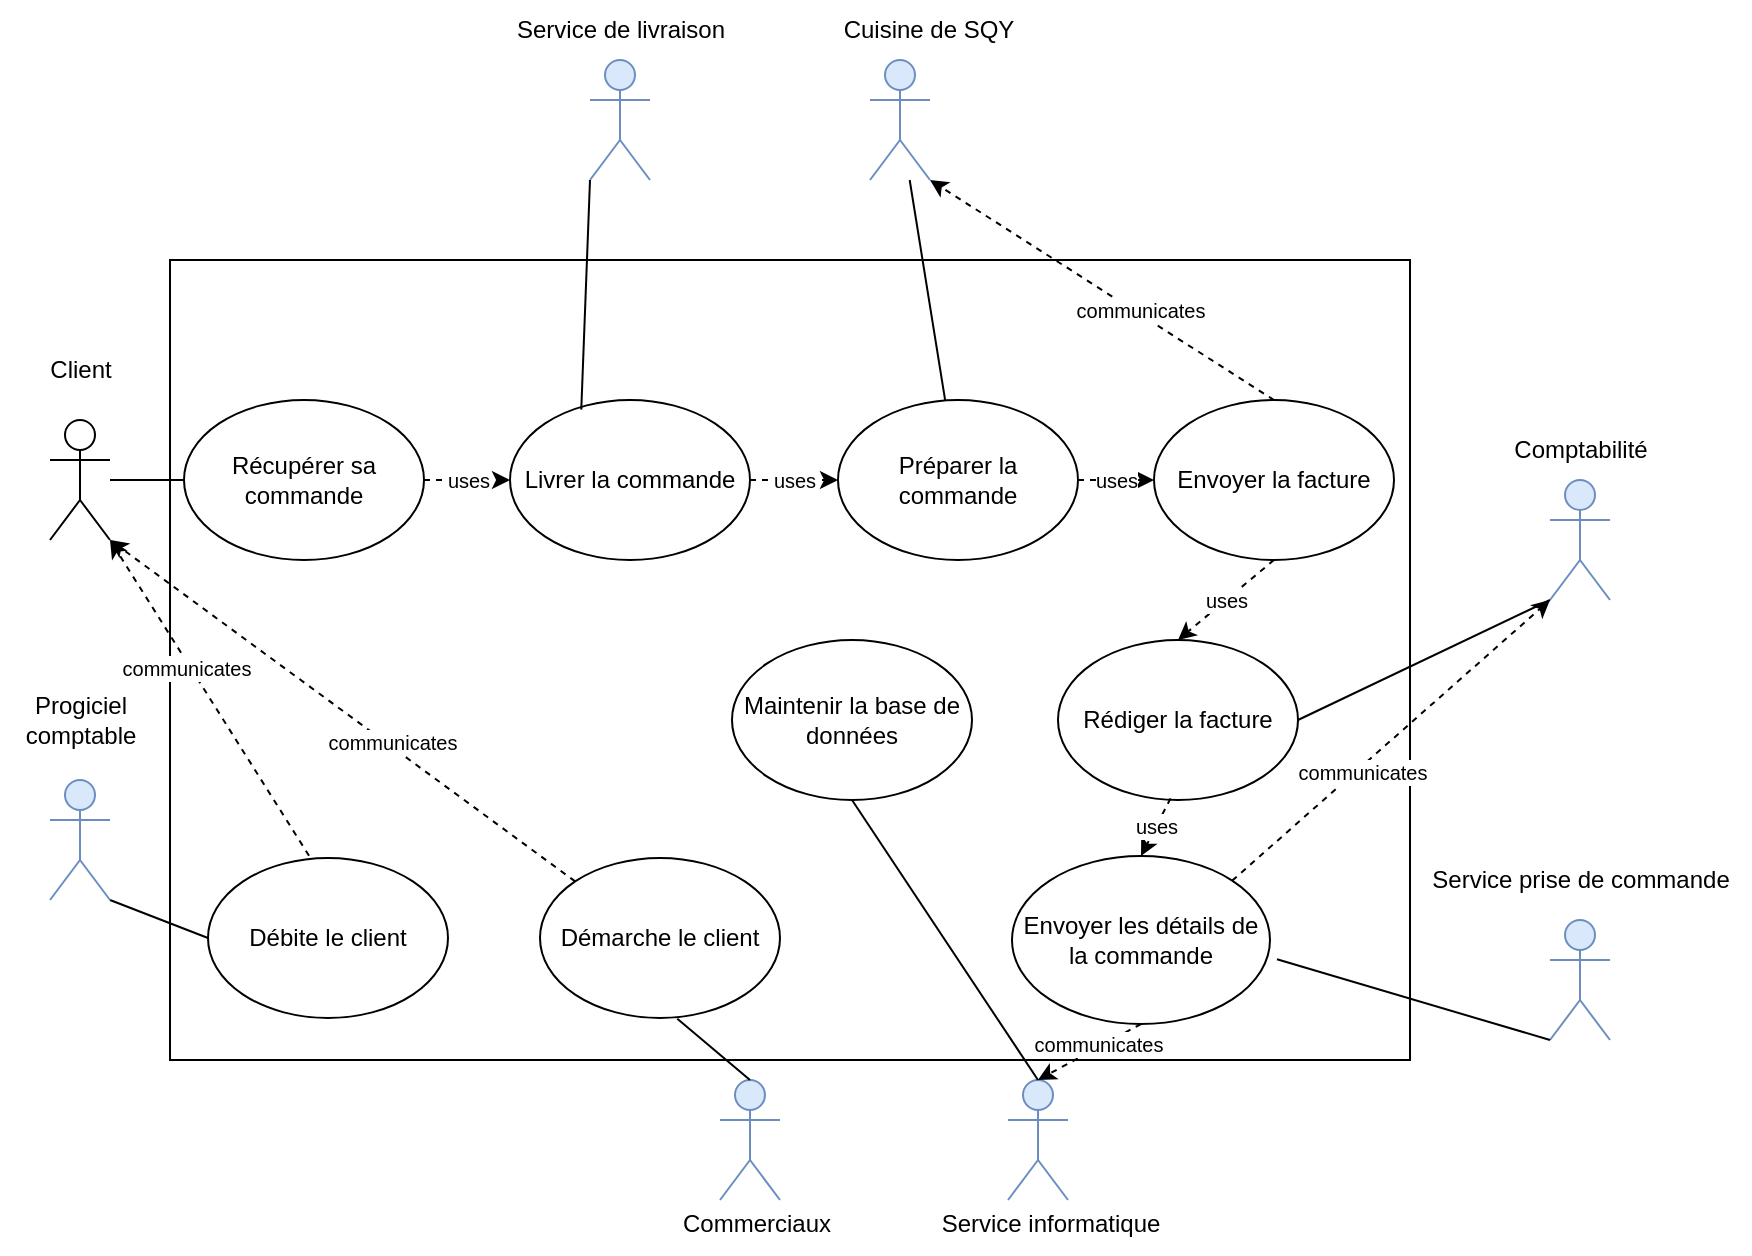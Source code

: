 <mxfile version="21.1.1" type="github">
  <diagram name="Page-1" id="GUmuV8_d1roc_fKv_fhv">
    <mxGraphModel dx="1187" dy="638" grid="0" gridSize="11" guides="1" tooltips="1" connect="1" arrows="1" fold="1" page="1" pageScale="1" pageWidth="1169" pageHeight="1654" math="0" shadow="0">
      <root>
        <mxCell id="0" />
        <mxCell id="1" parent="0" />
        <mxCell id="YfCknLSfjdIPLu3pgu05-3" value="" style="rounded=0;whiteSpace=wrap;html=1;" parent="1" vertex="1">
          <mxGeometry x="210" y="160" width="620" height="400" as="geometry" />
        </mxCell>
        <mxCell id="YfCknLSfjdIPLu3pgu05-1" value="" style="shape=umlActor;verticalLabelPosition=bottom;verticalAlign=top;html=1;outlineConnect=0;" parent="1" vertex="1">
          <mxGeometry x="150" y="240" width="30" height="60" as="geometry" />
        </mxCell>
        <mxCell id="YfCknLSfjdIPLu3pgu05-12" style="edgeStyle=orthogonalEdgeStyle;orthogonalLoop=1;jettySize=auto;html=1;strokeColor=none;rounded=1;" parent="1" source="YfCknLSfjdIPLu3pgu05-5" target="YfCknLSfjdIPLu3pgu05-7" edge="1">
          <mxGeometry relative="1" as="geometry" />
        </mxCell>
        <mxCell id="po1A5LSNfM-hK7pwLFZ9-29" value="&lt;font style=&quot;font-size: 10px;&quot;&gt;uses&lt;/font&gt;" style="edgeStyle=orthogonalEdgeStyle;rounded=0;orthogonalLoop=1;jettySize=auto;html=1;exitX=1;exitY=0.5;exitDx=0;exitDy=0;entryX=0;entryY=0.5;entryDx=0;entryDy=0;dashed=1;" edge="1" parent="1" source="YfCknLSfjdIPLu3pgu05-5" target="YfCknLSfjdIPLu3pgu05-20">
          <mxGeometry relative="1" as="geometry" />
        </mxCell>
        <mxCell id="YfCknLSfjdIPLu3pgu05-5" value="Récupérer sa commande" style="ellipse;whiteSpace=wrap;html=1;" parent="1" vertex="1">
          <mxGeometry x="217" y="230" width="120" height="80" as="geometry" />
        </mxCell>
        <mxCell id="YfCknLSfjdIPLu3pgu05-11" style="edgeStyle=orthogonalEdgeStyle;rounded=0;orthogonalLoop=1;jettySize=auto;html=1;strokeColor=none;" parent="1" source="YfCknLSfjdIPLu3pgu05-7" target="YfCknLSfjdIPLu3pgu05-5" edge="1">
          <mxGeometry relative="1" as="geometry" />
        </mxCell>
        <mxCell id="YfCknLSfjdIPLu3pgu05-7" value="" style="shape=umlActor;verticalLabelPosition=bottom;verticalAlign=top;html=1;outlineConnect=0;fillColor=#dae8fc;strokeColor=#6c8ebf;" parent="1" vertex="1">
          <mxGeometry x="420" y="60" width="30" height="60" as="geometry" />
        </mxCell>
        <mxCell id="YfCknLSfjdIPLu3pgu05-19" value="" style="endArrow=none;html=1;rounded=0;entryX=0;entryY=0.5;entryDx=0;entryDy=0;" parent="1" source="YfCknLSfjdIPLu3pgu05-1" target="YfCknLSfjdIPLu3pgu05-5" edge="1">
          <mxGeometry width="50" height="50" relative="1" as="geometry">
            <mxPoint x="500" y="340" as="sourcePoint" />
            <mxPoint x="550" y="290" as="targetPoint" />
          </mxGeometry>
        </mxCell>
        <mxCell id="po1A5LSNfM-hK7pwLFZ9-5" value="&lt;font style=&quot;font-size: 10px;&quot;&gt;uses&lt;/font&gt;" style="edgeStyle=orthogonalEdgeStyle;rounded=0;orthogonalLoop=1;jettySize=auto;html=1;exitX=1;exitY=0.5;exitDx=0;exitDy=0;dashed=1;" edge="1" parent="1" source="YfCknLSfjdIPLu3pgu05-20" target="YfCknLSfjdIPLu3pgu05-31">
          <mxGeometry relative="1" as="geometry" />
        </mxCell>
        <mxCell id="YfCknLSfjdIPLu3pgu05-20" value="Livrer la commande" style="ellipse;whiteSpace=wrap;html=1;" parent="1" vertex="1">
          <mxGeometry x="380" y="230" width="120" height="80" as="geometry" />
        </mxCell>
        <mxCell id="YfCknLSfjdIPLu3pgu05-29" value="" style="shape=umlActor;verticalLabelPosition=bottom;verticalAlign=top;html=1;outlineConnect=0;fillColor=#dae8fc;strokeColor=#6c8ebf;" parent="1" vertex="1">
          <mxGeometry x="560" y="60" width="30" height="60" as="geometry" />
        </mxCell>
        <mxCell id="YfCknLSfjdIPLu3pgu05-36" value="&lt;blockquote style=&quot;margin: 0 0 0 40px; border: none; padding: 0px;&quot;&gt;&lt;div style=&quot;&quot;&gt;&lt;br&gt;&lt;/div&gt;&lt;/blockquote&gt;" style="shape=umlActor;verticalLabelPosition=bottom;verticalAlign=top;html=1;outlineConnect=0;fillColor=#dae8fc;strokeColor=#6c8ebf;align=center;" parent="1" vertex="1">
          <mxGeometry x="900" y="270" width="30" height="60" as="geometry" />
        </mxCell>
        <mxCell id="YfCknLSfjdIPLu3pgu05-38" value="" style="endArrow=none;html=1;rounded=0;entryX=0.297;entryY=0.06;entryDx=0;entryDy=0;entryPerimeter=0;textOpacity=50;exitX=0;exitY=1;exitDx=0;exitDy=0;exitPerimeter=0;" parent="1" source="YfCknLSfjdIPLu3pgu05-7" target="YfCknLSfjdIPLu3pgu05-20" edge="1">
          <mxGeometry width="50" height="50" relative="1" as="geometry">
            <mxPoint x="500" y="400" as="sourcePoint" />
            <mxPoint x="500" y="240" as="targetPoint" />
          </mxGeometry>
        </mxCell>
        <mxCell id="YfCknLSfjdIPLu3pgu05-39" value="" style="endArrow=none;html=1;rounded=0;textOpacity=50;" parent="1" source="YfCknLSfjdIPLu3pgu05-29" target="YfCknLSfjdIPLu3pgu05-31" edge="1">
          <mxGeometry width="50" height="50" relative="1" as="geometry">
            <mxPoint x="650" y="120" as="sourcePoint" />
            <mxPoint x="716" y="235" as="targetPoint" />
          </mxGeometry>
        </mxCell>
        <mxCell id="YfCknLSfjdIPLu3pgu05-41" value="Rédiger la facture" style="ellipse;whiteSpace=wrap;html=1;" parent="1" vertex="1">
          <mxGeometry x="654" y="350" width="120" height="80" as="geometry" />
        </mxCell>
        <mxCell id="YfCknLSfjdIPLu3pgu05-47" value="" style="endArrow=none;html=1;rounded=0;entryX=1;entryY=0.5;entryDx=0;entryDy=0;exitX=0;exitY=1;exitDx=0;exitDy=0;exitPerimeter=0;" parent="1" source="YfCknLSfjdIPLu3pgu05-36" target="YfCknLSfjdIPLu3pgu05-41" edge="1">
          <mxGeometry width="50" height="50" relative="1" as="geometry">
            <mxPoint x="500" y="310" as="sourcePoint" />
            <mxPoint x="550" y="260" as="targetPoint" />
          </mxGeometry>
        </mxCell>
        <mxCell id="YfCknLSfjdIPLu3pgu05-48" value="Service de livraison" style="text;html=1;align=center;verticalAlign=middle;resizable=0;points=[];autosize=1;strokeColor=none;fillColor=none;" parent="1" vertex="1">
          <mxGeometry x="370" y="30" width="130" height="30" as="geometry" />
        </mxCell>
        <mxCell id="YfCknLSfjdIPLu3pgu05-49" value="Client" style="text;html=1;align=center;verticalAlign=middle;resizable=0;points=[];autosize=1;strokeColor=none;fillColor=none;" parent="1" vertex="1">
          <mxGeometry x="140" y="200" width="50" height="30" as="geometry" />
        </mxCell>
        <mxCell id="YfCknLSfjdIPLu3pgu05-50" value="Cuisine de SQY" style="text;html=1;align=center;verticalAlign=middle;resizable=0;points=[];autosize=1;strokeColor=none;fillColor=none;" parent="1" vertex="1">
          <mxGeometry x="534" y="30" width="110" height="30" as="geometry" />
        </mxCell>
        <mxCell id="YfCknLSfjdIPLu3pgu05-51" value="Comptabilité" style="text;html=1;align=center;verticalAlign=middle;resizable=0;points=[];autosize=1;strokeColor=none;fillColor=none;" parent="1" vertex="1">
          <mxGeometry x="870" y="240" width="90" height="30" as="geometry" />
        </mxCell>
        <mxCell id="YfCknLSfjdIPLu3pgu05-53" value="Progiciel&lt;br&gt;comptable" style="text;html=1;align=center;verticalAlign=middle;resizable=0;points=[];autosize=1;strokeColor=none;fillColor=none;" parent="1" vertex="1">
          <mxGeometry x="125" y="370" width="80" height="40" as="geometry" />
        </mxCell>
        <mxCell id="YfCknLSfjdIPLu3pgu05-54" value="" style="endArrow=none;html=1;rounded=0;exitX=1;exitY=1;exitDx=0;exitDy=0;exitPerimeter=0;entryX=0;entryY=0.5;entryDx=0;entryDy=0;" parent="1" source="YfCknLSfjdIPLu3pgu05-62" target="YfCknLSfjdIPLu3pgu05-55" edge="1">
          <mxGeometry width="50" height="50" relative="1" as="geometry">
            <mxPoint x="240" y="650" as="sourcePoint" />
            <mxPoint x="550" y="260" as="targetPoint" />
          </mxGeometry>
        </mxCell>
        <mxCell id="YfCknLSfjdIPLu3pgu05-55" value="Débite le client" style="ellipse;whiteSpace=wrap;html=1;" parent="1" vertex="1">
          <mxGeometry x="229" y="459" width="120" height="80" as="geometry" />
        </mxCell>
        <mxCell id="YfCknLSfjdIPLu3pgu05-57" value="&lt;blockquote style=&quot;margin: 0 0 0 40px; border: none; padding: 0px;&quot;&gt;&lt;div style=&quot;&quot;&gt;&lt;br&gt;&lt;/div&gt;&lt;/blockquote&gt;" style="shape=umlActor;verticalLabelPosition=bottom;verticalAlign=top;html=1;outlineConnect=0;fillColor=#dae8fc;strokeColor=#6c8ebf;align=center;" parent="1" vertex="1">
          <mxGeometry x="900" y="490" width="30" height="60" as="geometry" />
        </mxCell>
        <mxCell id="YfCknLSfjdIPLu3pgu05-58" value="Envoyer les détails de la commande" style="ellipse;whiteSpace=wrap;html=1;" parent="1" vertex="1">
          <mxGeometry x="631" y="458" width="129" height="84" as="geometry" />
        </mxCell>
        <mxCell id="YfCknLSfjdIPLu3pgu05-61" value="Service prise de commande" style="text;html=1;align=center;verticalAlign=middle;resizable=0;points=[];autosize=1;strokeColor=none;fillColor=none;" parent="1" vertex="1">
          <mxGeometry x="830" y="455" width="170" height="30" as="geometry" />
        </mxCell>
        <mxCell id="YfCknLSfjdIPLu3pgu05-62" value="&lt;blockquote style=&quot;margin: 0 0 0 40px; border: none; padding: 0px;&quot;&gt;&lt;div style=&quot;&quot;&gt;&lt;br&gt;&lt;/div&gt;&lt;/blockquote&gt;" style="shape=umlActor;verticalLabelPosition=bottom;verticalAlign=top;html=1;outlineConnect=0;fillColor=#dae8fc;strokeColor=#6c8ebf;align=center;" parent="1" vertex="1">
          <mxGeometry x="150" y="420" width="30" height="60" as="geometry" />
        </mxCell>
        <mxCell id="YfCknLSfjdIPLu3pgu05-65" value="" style="endArrow=none;html=1;rounded=0;entryX=1.027;entryY=0.615;entryDx=0;entryDy=0;entryPerimeter=0;exitX=0;exitY=1;exitDx=0;exitDy=0;exitPerimeter=0;" parent="1" source="YfCknLSfjdIPLu3pgu05-57" target="YfCknLSfjdIPLu3pgu05-58" edge="1">
          <mxGeometry width="50" height="50" relative="1" as="geometry">
            <mxPoint x="500" y="430" as="sourcePoint" />
            <mxPoint x="550" y="380" as="targetPoint" />
          </mxGeometry>
        </mxCell>
        <mxCell id="YfCknLSfjdIPLu3pgu05-67" value="&lt;blockquote style=&quot;margin: 0 0 0 40px; border: none; padding: 0px;&quot;&gt;&lt;div style=&quot;&quot;&gt;&lt;br&gt;&lt;/div&gt;&lt;/blockquote&gt;" style="shape=umlActor;verticalLabelPosition=bottom;verticalAlign=top;html=1;outlineConnect=0;fillColor=#dae8fc;strokeColor=#6c8ebf;align=center;" parent="1" vertex="1">
          <mxGeometry x="629" y="570" width="30" height="60" as="geometry" />
        </mxCell>
        <mxCell id="YfCknLSfjdIPLu3pgu05-68" value="Service informatique&lt;br&gt;" style="text;html=1;align=center;verticalAlign=middle;resizable=0;points=[];autosize=1;strokeColor=none;fillColor=none;" parent="1" vertex="1">
          <mxGeometry x="585" y="627" width="130" height="30" as="geometry" />
        </mxCell>
        <mxCell id="YfCknLSfjdIPLu3pgu05-71" value="&lt;blockquote style=&quot;margin: 0 0 0 40px; border: none; padding: 0px;&quot;&gt;&lt;div style=&quot;&quot;&gt;&lt;br&gt;&lt;/div&gt;&lt;/blockquote&gt;" style="shape=umlActor;verticalLabelPosition=bottom;verticalAlign=top;html=1;outlineConnect=0;fillColor=#dae8fc;strokeColor=#6c8ebf;align=center;" parent="1" vertex="1">
          <mxGeometry x="485" y="570" width="30" height="60" as="geometry" />
        </mxCell>
        <mxCell id="YfCknLSfjdIPLu3pgu05-72" value="Commerciaux" style="text;html=1;align=center;verticalAlign=middle;resizable=0;points=[];autosize=1;strokeColor=none;fillColor=none;" parent="1" vertex="1">
          <mxGeometry x="453" y="627" width="100" height="30" as="geometry" />
        </mxCell>
        <mxCell id="YfCknLSfjdIPLu3pgu05-77" value="Démarche le client" style="ellipse;whiteSpace=wrap;html=1;" parent="1" vertex="1">
          <mxGeometry x="395" y="459" width="120" height="80" as="geometry" />
        </mxCell>
        <mxCell id="YfCknLSfjdIPLu3pgu05-78" value="" style="endArrow=none;html=1;rounded=0;exitX=0.572;exitY=1.005;exitDx=0;exitDy=0;exitPerimeter=0;entryX=0.5;entryY=0;entryDx=0;entryDy=0;entryPerimeter=0;" parent="1" source="YfCknLSfjdIPLu3pgu05-77" target="YfCknLSfjdIPLu3pgu05-71" edge="1">
          <mxGeometry width="50" height="50" relative="1" as="geometry">
            <mxPoint x="500" y="450" as="sourcePoint" />
            <mxPoint x="550" y="400" as="targetPoint" />
          </mxGeometry>
        </mxCell>
        <mxCell id="po1A5LSNfM-hK7pwLFZ9-7" value="&lt;font style=&quot;font-size: 10px;&quot;&gt;uses&lt;/font&gt;" style="orthogonalLoop=1;jettySize=auto;html=1;exitX=0.469;exitY=0.99;exitDx=0;exitDy=0;dashed=1;exitPerimeter=0;entryX=0.5;entryY=0;entryDx=0;entryDy=0;rounded=0;" edge="1" parent="1" source="YfCknLSfjdIPLu3pgu05-41" target="YfCknLSfjdIPLu3pgu05-58">
          <mxGeometry x="-0.012" relative="1" as="geometry">
            <mxPoint x="716" y="323" as="sourcePoint" />
            <mxPoint x="716" y="359" as="targetPoint" />
            <mxPoint as="offset" />
          </mxGeometry>
        </mxCell>
        <mxCell id="po1A5LSNfM-hK7pwLFZ9-10" style="rounded=0;orthogonalLoop=1;jettySize=auto;html=1;exitX=0;exitY=0;exitDx=0;exitDy=0;entryX=1;entryY=1;entryDx=0;entryDy=0;entryPerimeter=0;dashed=1;" edge="1" parent="1" source="YfCknLSfjdIPLu3pgu05-77" target="YfCknLSfjdIPLu3pgu05-1">
          <mxGeometry relative="1" as="geometry">
            <mxPoint x="669" y="373" as="sourcePoint" />
            <mxPoint x="601" y="131" as="targetPoint" />
          </mxGeometry>
        </mxCell>
        <mxCell id="po1A5LSNfM-hK7pwLFZ9-14" value="&lt;font style=&quot;font-size: 10px;&quot;&gt;communicates&lt;/font&gt;" style="edgeLabel;html=1;align=center;verticalAlign=middle;resizable=0;points=[];" vertex="1" connectable="0" parent="po1A5LSNfM-hK7pwLFZ9-10">
          <mxGeometry x="-0.202" y="-2" relative="1" as="geometry">
            <mxPoint as="offset" />
          </mxGeometry>
        </mxCell>
        <mxCell id="po1A5LSNfM-hK7pwLFZ9-12" style="rounded=0;orthogonalLoop=1;jettySize=auto;html=1;exitX=0.421;exitY=-0.014;exitDx=0;exitDy=0;entryX=1;entryY=1;entryDx=0;entryDy=0;entryPerimeter=0;dashed=1;exitPerimeter=0;" edge="1" parent="1" source="YfCknLSfjdIPLu3pgu05-55" target="YfCknLSfjdIPLu3pgu05-1">
          <mxGeometry relative="1" as="geometry">
            <mxPoint x="680" y="384" as="sourcePoint" />
            <mxPoint x="612" y="142" as="targetPoint" />
          </mxGeometry>
        </mxCell>
        <mxCell id="po1A5LSNfM-hK7pwLFZ9-13" value="&lt;font style=&quot;font-size: 10px;&quot;&gt;communicates&lt;/font&gt;" style="edgeLabel;html=1;align=center;verticalAlign=middle;resizable=0;points=[];" vertex="1" connectable="0" parent="po1A5LSNfM-hK7pwLFZ9-12">
          <mxGeometry x="0.2" y="2" relative="1" as="geometry">
            <mxPoint as="offset" />
          </mxGeometry>
        </mxCell>
        <mxCell id="po1A5LSNfM-hK7pwLFZ9-15" style="rounded=0;orthogonalLoop=1;jettySize=auto;html=1;exitX=0.5;exitY=1;exitDx=0;exitDy=0;dashed=1;entryX=0.5;entryY=0;entryDx=0;entryDy=0;entryPerimeter=0;" edge="1" parent="1" source="YfCknLSfjdIPLu3pgu05-58" target="YfCknLSfjdIPLu3pgu05-67">
          <mxGeometry relative="1" as="geometry">
            <mxPoint x="491" y="411" as="sourcePoint" />
            <mxPoint x="659" y="590" as="targetPoint" />
          </mxGeometry>
        </mxCell>
        <mxCell id="po1A5LSNfM-hK7pwLFZ9-16" value="&lt;font style=&quot;font-size: 10px;&quot;&gt;communicates&lt;/font&gt;" style="edgeLabel;html=1;align=center;verticalAlign=middle;resizable=0;points=[];" vertex="1" connectable="0" parent="po1A5LSNfM-hK7pwLFZ9-15">
          <mxGeometry x="-0.202" y="-2" relative="1" as="geometry">
            <mxPoint as="offset" />
          </mxGeometry>
        </mxCell>
        <mxCell id="po1A5LSNfM-hK7pwLFZ9-19" value="Maintenir la base de données" style="ellipse;whiteSpace=wrap;html=1;" vertex="1" parent="1">
          <mxGeometry x="491" y="350" width="120" height="80" as="geometry" />
        </mxCell>
        <mxCell id="po1A5LSNfM-hK7pwLFZ9-20" value="" style="endArrow=none;html=1;rounded=0;exitX=0.5;exitY=1;exitDx=0;exitDy=0;entryX=0.5;entryY=0;entryDx=0;entryDy=0;entryPerimeter=0;" edge="1" parent="1" source="po1A5LSNfM-hK7pwLFZ9-19" target="YfCknLSfjdIPLu3pgu05-67">
          <mxGeometry width="50" height="50" relative="1" as="geometry">
            <mxPoint x="500" y="394" as="sourcePoint" />
            <mxPoint x="550" y="344" as="targetPoint" />
          </mxGeometry>
        </mxCell>
        <mxCell id="YfCknLSfjdIPLu3pgu05-31" value="Préparer la commande" style="ellipse;whiteSpace=wrap;html=1;" parent="1" vertex="1">
          <mxGeometry x="544" y="230" width="120" height="80" as="geometry" />
        </mxCell>
        <mxCell id="po1A5LSNfM-hK7pwLFZ9-24" value="Envoyer la facture" style="ellipse;whiteSpace=wrap;html=1;" vertex="1" parent="1">
          <mxGeometry x="702" y="230" width="120" height="80" as="geometry" />
        </mxCell>
        <mxCell id="po1A5LSNfM-hK7pwLFZ9-25" value="&lt;font style=&quot;font-size: 10px;&quot;&gt;uses&lt;/font&gt;" style="rounded=0;orthogonalLoop=1;jettySize=auto;html=1;exitX=0.5;exitY=1;exitDx=0;exitDy=0;dashed=1;entryX=0.5;entryY=0;entryDx=0;entryDy=0;" edge="1" parent="1" source="po1A5LSNfM-hK7pwLFZ9-24" target="YfCknLSfjdIPLu3pgu05-41">
          <mxGeometry relative="1" as="geometry">
            <mxPoint x="524" y="281" as="sourcePoint" />
            <mxPoint x="571" y="281" as="targetPoint" />
          </mxGeometry>
        </mxCell>
        <mxCell id="po1A5LSNfM-hK7pwLFZ9-26" style="rounded=0;orthogonalLoop=1;jettySize=auto;html=1;exitX=0.5;exitY=0;exitDx=0;exitDy=0;entryX=1;entryY=1;entryDx=0;entryDy=0;entryPerimeter=0;dashed=1;" edge="1" parent="1" source="po1A5LSNfM-hK7pwLFZ9-24" target="YfCknLSfjdIPLu3pgu05-29">
          <mxGeometry relative="1" as="geometry">
            <mxPoint x="424" y="482" as="sourcePoint" />
            <mxPoint x="191" y="311" as="targetPoint" />
          </mxGeometry>
        </mxCell>
        <mxCell id="po1A5LSNfM-hK7pwLFZ9-27" value="&lt;font style=&quot;font-size: 10px;&quot;&gt;communicates&lt;/font&gt;" style="edgeLabel;html=1;align=center;verticalAlign=middle;resizable=0;points=[];" vertex="1" connectable="0" parent="po1A5LSNfM-hK7pwLFZ9-26">
          <mxGeometry x="-0.202" y="-2" relative="1" as="geometry">
            <mxPoint as="offset" />
          </mxGeometry>
        </mxCell>
        <mxCell id="po1A5LSNfM-hK7pwLFZ9-28" value="&lt;font style=&quot;font-size: 10px;&quot;&gt;uses&lt;/font&gt;" style="edgeStyle=orthogonalEdgeStyle;rounded=0;orthogonalLoop=1;jettySize=auto;html=1;dashed=1;entryX=0;entryY=0.5;entryDx=0;entryDy=0;exitX=1;exitY=0.5;exitDx=0;exitDy=0;" edge="1" parent="1" source="YfCknLSfjdIPLu3pgu05-31" target="po1A5LSNfM-hK7pwLFZ9-24">
          <mxGeometry relative="1" as="geometry">
            <mxPoint x="680" y="270" as="sourcePoint" />
            <mxPoint x="571" y="281" as="targetPoint" />
          </mxGeometry>
        </mxCell>
        <mxCell id="po1A5LSNfM-hK7pwLFZ9-30" style="rounded=0;orthogonalLoop=1;jettySize=auto;html=1;exitX=1;exitY=0;exitDx=0;exitDy=0;entryX=0;entryY=1;entryDx=0;entryDy=0;entryPerimeter=0;dashed=1;" edge="1" parent="1" source="YfCknLSfjdIPLu3pgu05-58" target="YfCknLSfjdIPLu3pgu05-36">
          <mxGeometry relative="1" as="geometry">
            <mxPoint x="773" y="241" as="sourcePoint" />
            <mxPoint x="601" y="131" as="targetPoint" />
          </mxGeometry>
        </mxCell>
        <mxCell id="po1A5LSNfM-hK7pwLFZ9-31" value="&lt;font style=&quot;font-size: 10px;&quot;&gt;communicates&lt;/font&gt;" style="edgeLabel;html=1;align=center;verticalAlign=middle;resizable=0;points=[];" vertex="1" connectable="0" parent="po1A5LSNfM-hK7pwLFZ9-30">
          <mxGeometry x="-0.202" y="-2" relative="1" as="geometry">
            <mxPoint as="offset" />
          </mxGeometry>
        </mxCell>
      </root>
    </mxGraphModel>
  </diagram>
</mxfile>
